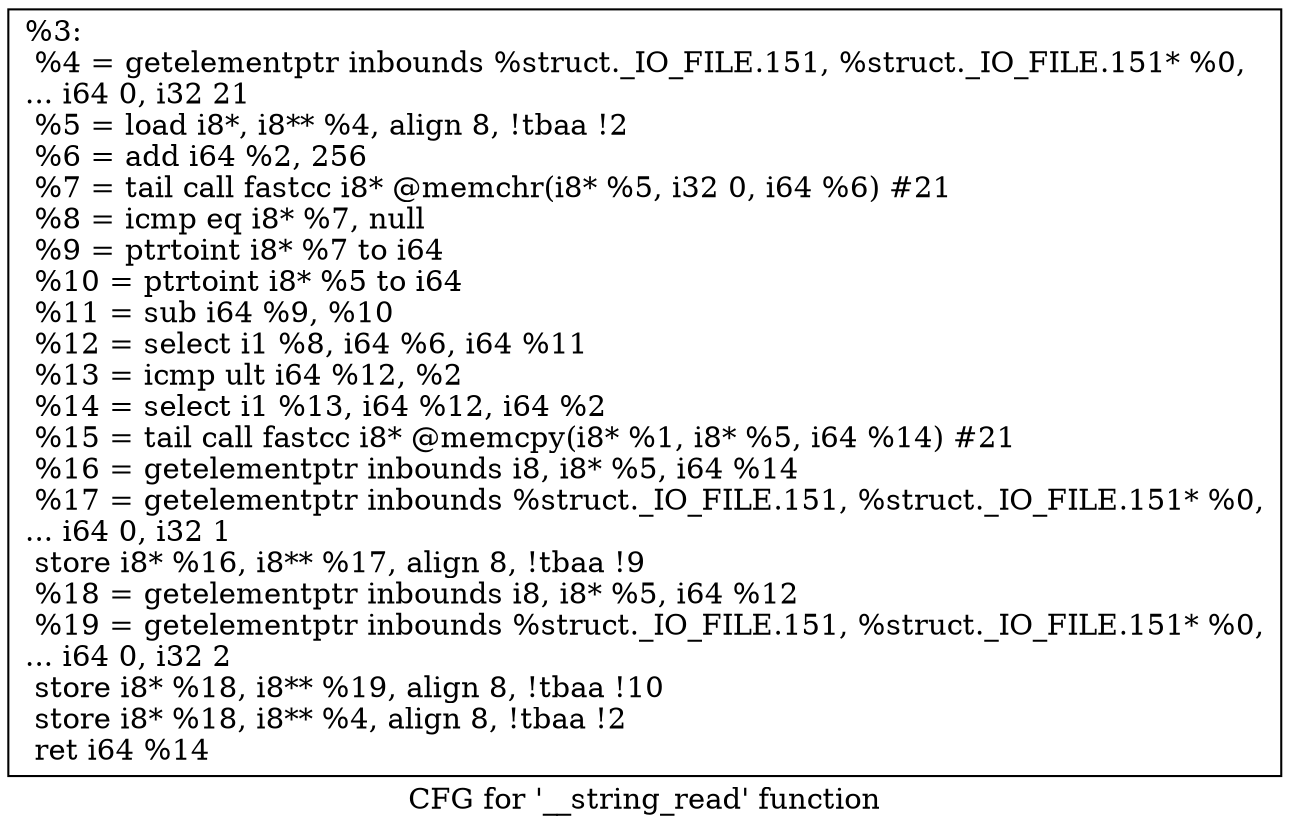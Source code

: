 digraph "CFG for '__string_read' function" {
	label="CFG for '__string_read' function";

	Node0x2912690 [shape=record,label="{%3:\l  %4 = getelementptr inbounds %struct._IO_FILE.151, %struct._IO_FILE.151* %0,\l... i64 0, i32 21\l  %5 = load i8*, i8** %4, align 8, !tbaa !2\l  %6 = add i64 %2, 256\l  %7 = tail call fastcc i8* @memchr(i8* %5, i32 0, i64 %6) #21\l  %8 = icmp eq i8* %7, null\l  %9 = ptrtoint i8* %7 to i64\l  %10 = ptrtoint i8* %5 to i64\l  %11 = sub i64 %9, %10\l  %12 = select i1 %8, i64 %6, i64 %11\l  %13 = icmp ult i64 %12, %2\l  %14 = select i1 %13, i64 %12, i64 %2\l  %15 = tail call fastcc i8* @memcpy(i8* %1, i8* %5, i64 %14) #21\l  %16 = getelementptr inbounds i8, i8* %5, i64 %14\l  %17 = getelementptr inbounds %struct._IO_FILE.151, %struct._IO_FILE.151* %0,\l... i64 0, i32 1\l  store i8* %16, i8** %17, align 8, !tbaa !9\l  %18 = getelementptr inbounds i8, i8* %5, i64 %12\l  %19 = getelementptr inbounds %struct._IO_FILE.151, %struct._IO_FILE.151* %0,\l... i64 0, i32 2\l  store i8* %18, i8** %19, align 8, !tbaa !10\l  store i8* %18, i8** %4, align 8, !tbaa !2\l  ret i64 %14\l}"];
}

